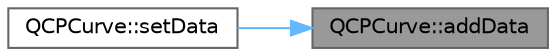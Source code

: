 digraph "QCPCurve::addData"
{
 // LATEX_PDF_SIZE
  bgcolor="transparent";
  edge [fontname=Helvetica,fontsize=10,labelfontname=Helvetica,labelfontsize=10];
  node [fontname=Helvetica,fontsize=10,shape=box,height=0.2,width=0.4];
  rankdir="RL";
  Node1 [label="QCPCurve::addData",height=0.2,width=0.4,color="gray40", fillcolor="grey60", style="filled", fontcolor="black",tooltip=" "];
  Node1 -> Node2 [dir="back",color="steelblue1",style="solid"];
  Node2 [label="QCPCurve::setData",height=0.2,width=0.4,color="grey40", fillcolor="white", style="filled",URL="$class_q_c_p_curve.html#a0768af2c33c8dcffa3cf5bdeb53923a6",tooltip=" "];
}
